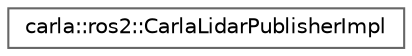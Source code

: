 digraph "类继承关系图"
{
 // INTERACTIVE_SVG=YES
 // LATEX_PDF_SIZE
  bgcolor="transparent";
  edge [fontname=Helvetica,fontsize=10,labelfontname=Helvetica,labelfontsize=10];
  node [fontname=Helvetica,fontsize=10,shape=box,height=0.2,width=0.4];
  rankdir="LR";
  Node0 [id="Node000000",label="carla::ros2::CarlaLidarPublisherImpl",height=0.2,width=0.4,color="grey40", fillcolor="white", style="filled",URL="$d7/d06/structcarla_1_1ros2_1_1CarlaLidarPublisherImpl.html",tooltip=" "];
}
